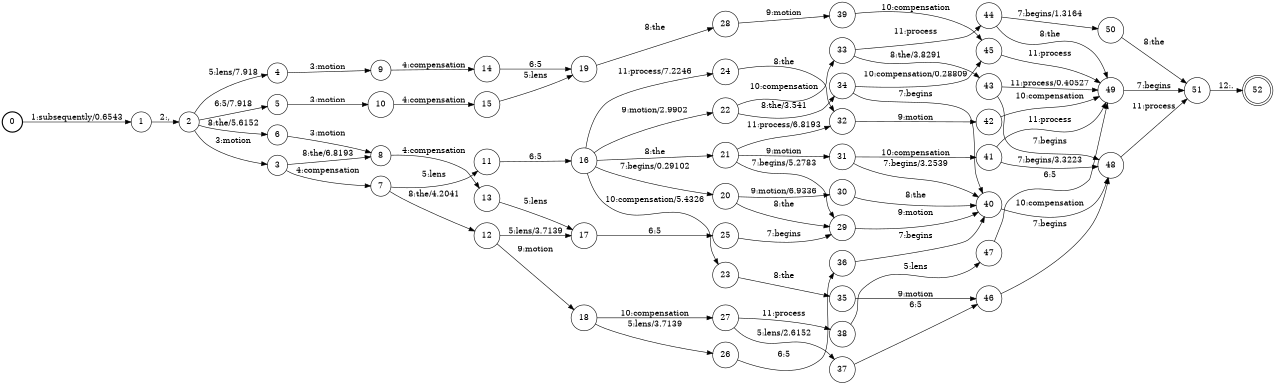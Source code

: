 digraph FST {
rankdir = LR;
size = "8.5,11";
label = "";
center = 1;
orientation = Portrait;
ranksep = "0.4";
nodesep = "0.25";
0 [label = "0", shape = circle, style = bold, fontsize = 14]
	0 -> 1 [label = "1:subsequently/0.6543", fontsize = 14];
1 [label = "1", shape = circle, style = solid, fontsize = 14]
	1 -> 2 [label = "2:,", fontsize = 14];
2 [label = "2", shape = circle, style = solid, fontsize = 14]
	2 -> 3 [label = "3:motion", fontsize = 14];
	2 -> 4 [label = "5:lens/7.918", fontsize = 14];
	2 -> 5 [label = "6:5/7.918", fontsize = 14];
	2 -> 6 [label = "8:the/5.6152", fontsize = 14];
3 [label = "3", shape = circle, style = solid, fontsize = 14]
	3 -> 7 [label = "4:compensation", fontsize = 14];
	3 -> 8 [label = "8:the/6.8193", fontsize = 14];
4 [label = "4", shape = circle, style = solid, fontsize = 14]
	4 -> 9 [label = "3:motion", fontsize = 14];
5 [label = "5", shape = circle, style = solid, fontsize = 14]
	5 -> 10 [label = "3:motion", fontsize = 14];
6 [label = "6", shape = circle, style = solid, fontsize = 14]
	6 -> 8 [label = "3:motion", fontsize = 14];
7 [label = "7", shape = circle, style = solid, fontsize = 14]
	7 -> 11 [label = "5:lens", fontsize = 14];
	7 -> 12 [label = "8:the/4.2041", fontsize = 14];
8 [label = "8", shape = circle, style = solid, fontsize = 14]
	8 -> 13 [label = "4:compensation", fontsize = 14];
9 [label = "9", shape = circle, style = solid, fontsize = 14]
	9 -> 14 [label = "4:compensation", fontsize = 14];
10 [label = "10", shape = circle, style = solid, fontsize = 14]
	10 -> 15 [label = "4:compensation", fontsize = 14];
11 [label = "11", shape = circle, style = solid, fontsize = 14]
	11 -> 16 [label = "6:5", fontsize = 14];
12 [label = "12", shape = circle, style = solid, fontsize = 14]
	12 -> 18 [label = "9:motion", fontsize = 14];
	12 -> 17 [label = "5:lens/3.7139", fontsize = 14];
13 [label = "13", shape = circle, style = solid, fontsize = 14]
	13 -> 17 [label = "5:lens", fontsize = 14];
14 [label = "14", shape = circle, style = solid, fontsize = 14]
	14 -> 19 [label = "6:5", fontsize = 14];
15 [label = "15", shape = circle, style = solid, fontsize = 14]
	15 -> 19 [label = "5:lens", fontsize = 14];
16 [label = "16", shape = circle, style = solid, fontsize = 14]
	16 -> 22 [label = "9:motion/2.9902", fontsize = 14];
	16 -> 23 [label = "10:compensation/5.4326", fontsize = 14];
	16 -> 20 [label = "7:begins/0.29102", fontsize = 14];
	16 -> 21 [label = "8:the", fontsize = 14];
	16 -> 24 [label = "11:process/7.2246", fontsize = 14];
17 [label = "17", shape = circle, style = solid, fontsize = 14]
	17 -> 25 [label = "6:5", fontsize = 14];
18 [label = "18", shape = circle, style = solid, fontsize = 14]
	18 -> 27 [label = "10:compensation", fontsize = 14];
	18 -> 26 [label = "5:lens/3.7139", fontsize = 14];
19 [label = "19", shape = circle, style = solid, fontsize = 14]
	19 -> 28 [label = "8:the", fontsize = 14];
20 [label = "20", shape = circle, style = solid, fontsize = 14]
	20 -> 30 [label = "9:motion/6.9336", fontsize = 14];
	20 -> 29 [label = "8:the", fontsize = 14];
21 [label = "21", shape = circle, style = solid, fontsize = 14]
	21 -> 31 [label = "9:motion", fontsize = 14];
	21 -> 29 [label = "7:begins/5.2783", fontsize = 14];
	21 -> 32 [label = "11:process/6.8193", fontsize = 14];
22 [label = "22", shape = circle, style = solid, fontsize = 14]
	22 -> 33 [label = "10:compensation", fontsize = 14];
	22 -> 34 [label = "8:the/3.541", fontsize = 14];
23 [label = "23", shape = circle, style = solid, fontsize = 14]
	23 -> 35 [label = "8:the", fontsize = 14];
24 [label = "24", shape = circle, style = solid, fontsize = 14]
	24 -> 32 [label = "8:the", fontsize = 14];
25 [label = "25", shape = circle, style = solid, fontsize = 14]
	25 -> 29 [label = "7:begins", fontsize = 14];
26 [label = "26", shape = circle, style = solid, fontsize = 14]
	26 -> 36 [label = "6:5", fontsize = 14];
27 [label = "27", shape = circle, style = solid, fontsize = 14]
	27 -> 37 [label = "5:lens/2.6152", fontsize = 14];
	27 -> 38 [label = "11:process", fontsize = 14];
28 [label = "28", shape = circle, style = solid, fontsize = 14]
	28 -> 39 [label = "9:motion", fontsize = 14];
29 [label = "29", shape = circle, style = solid, fontsize = 14]
	29 -> 40 [label = "9:motion", fontsize = 14];
30 [label = "30", shape = circle, style = solid, fontsize = 14]
	30 -> 40 [label = "8:the", fontsize = 14];
31 [label = "31", shape = circle, style = solid, fontsize = 14]
	31 -> 41 [label = "10:compensation", fontsize = 14];
	31 -> 40 [label = "7:begins/3.2539", fontsize = 14];
32 [label = "32", shape = circle, style = solid, fontsize = 14]
	32 -> 42 [label = "9:motion", fontsize = 14];
33 [label = "33", shape = circle, style = solid, fontsize = 14]
	33 -> 43 [label = "8:the/3.8291", fontsize = 14];
	33 -> 44 [label = "11:process", fontsize = 14];
34 [label = "34", shape = circle, style = solid, fontsize = 14]
	34 -> 45 [label = "10:compensation/0.28809", fontsize = 14];
	34 -> 40 [label = "7:begins", fontsize = 14];
35 [label = "35", shape = circle, style = solid, fontsize = 14]
	35 -> 46 [label = "9:motion", fontsize = 14];
36 [label = "36", shape = circle, style = solid, fontsize = 14]
	36 -> 40 [label = "7:begins", fontsize = 14];
37 [label = "37", shape = circle, style = solid, fontsize = 14]
	37 -> 46 [label = "6:5", fontsize = 14];
38 [label = "38", shape = circle, style = solid, fontsize = 14]
	38 -> 47 [label = "5:lens", fontsize = 14];
39 [label = "39", shape = circle, style = solid, fontsize = 14]
	39 -> 45 [label = "10:compensation", fontsize = 14];
40 [label = "40", shape = circle, style = solid, fontsize = 14]
	40 -> 48 [label = "10:compensation", fontsize = 14];
41 [label = "41", shape = circle, style = solid, fontsize = 14]
	41 -> 48 [label = "7:begins/3.3223", fontsize = 14];
	41 -> 49 [label = "11:process", fontsize = 14];
42 [label = "42", shape = circle, style = solid, fontsize = 14]
	42 -> 49 [label = "10:compensation", fontsize = 14];
43 [label = "43", shape = circle, style = solid, fontsize = 14]
	43 -> 48 [label = "7:begins", fontsize = 14];
	43 -> 49 [label = "11:process/0.40527", fontsize = 14];
44 [label = "44", shape = circle, style = solid, fontsize = 14]
	44 -> 50 [label = "7:begins/1.3164", fontsize = 14];
	44 -> 49 [label = "8:the", fontsize = 14];
45 [label = "45", shape = circle, style = solid, fontsize = 14]
	45 -> 49 [label = "11:process", fontsize = 14];
46 [label = "46", shape = circle, style = solid, fontsize = 14]
	46 -> 48 [label = "7:begins", fontsize = 14];
47 [label = "47", shape = circle, style = solid, fontsize = 14]
	47 -> 49 [label = "6:5", fontsize = 14];
48 [label = "48", shape = circle, style = solid, fontsize = 14]
	48 -> 51 [label = "11:process", fontsize = 14];
49 [label = "49", shape = circle, style = solid, fontsize = 14]
	49 -> 51 [label = "7:begins", fontsize = 14];
50 [label = "50", shape = circle, style = solid, fontsize = 14]
	50 -> 51 [label = "8:the", fontsize = 14];
51 [label = "51", shape = circle, style = solid, fontsize = 14]
	51 -> 52 [label = "12:.", fontsize = 14];
52 [label = "52", shape = doublecircle, style = solid, fontsize = 14]
}
